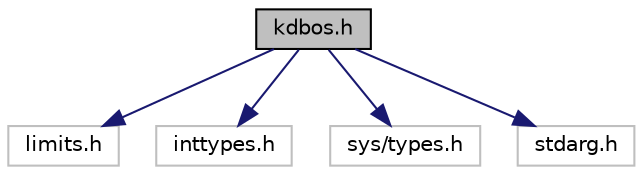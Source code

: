 digraph "kdbos.h"
{
 // LATEX_PDF_SIZE
  edge [fontname="Helvetica",fontsize="10",labelfontname="Helvetica",labelfontsize="10"];
  node [fontname="Helvetica",fontsize="10",shape=record];
  Node0 [label="kdbos.h",height=0.2,width=0.4,color="black", fillcolor="grey75", style="filled", fontcolor="black",tooltip="Operating system specific workarounds."];
  Node0 -> Node1 [color="midnightblue",fontsize="10",style="solid"];
  Node1 [label="limits.h",height=0.2,width=0.4,color="grey75", fillcolor="white", style="filled",tooltip=" "];
  Node0 -> Node2 [color="midnightblue",fontsize="10",style="solid"];
  Node2 [label="inttypes.h",height=0.2,width=0.4,color="grey75", fillcolor="white", style="filled",tooltip=" "];
  Node0 -> Node3 [color="midnightblue",fontsize="10",style="solid"];
  Node3 [label="sys/types.h",height=0.2,width=0.4,color="grey75", fillcolor="white", style="filled",tooltip=" "];
  Node0 -> Node4 [color="midnightblue",fontsize="10",style="solid"];
  Node4 [label="stdarg.h",height=0.2,width=0.4,color="grey75", fillcolor="white", style="filled",tooltip=" "];
}

